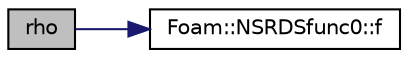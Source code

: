 digraph "rho"
{
  bgcolor="transparent";
  edge [fontname="Helvetica",fontsize="10",labelfontname="Helvetica",labelfontsize="10"];
  node [fontname="Helvetica",fontsize="10",shape=record];
  rankdir="LR";
  Node1 [label="rho",height=0.2,width=0.4,color="black", fillcolor="grey75", style="filled", fontcolor="black"];
  Node1 -> Node2 [color="midnightblue",fontsize="10",style="solid",fontname="Helvetica"];
  Node2 [label="Foam::NSRDSfunc0::f",height=0.2,width=0.4,color="black",URL="$a01706.html#a4ab62338f8530b8dc7efbf7c744c4d53",tooltip="Evaluate the function and return the result. "];
}
